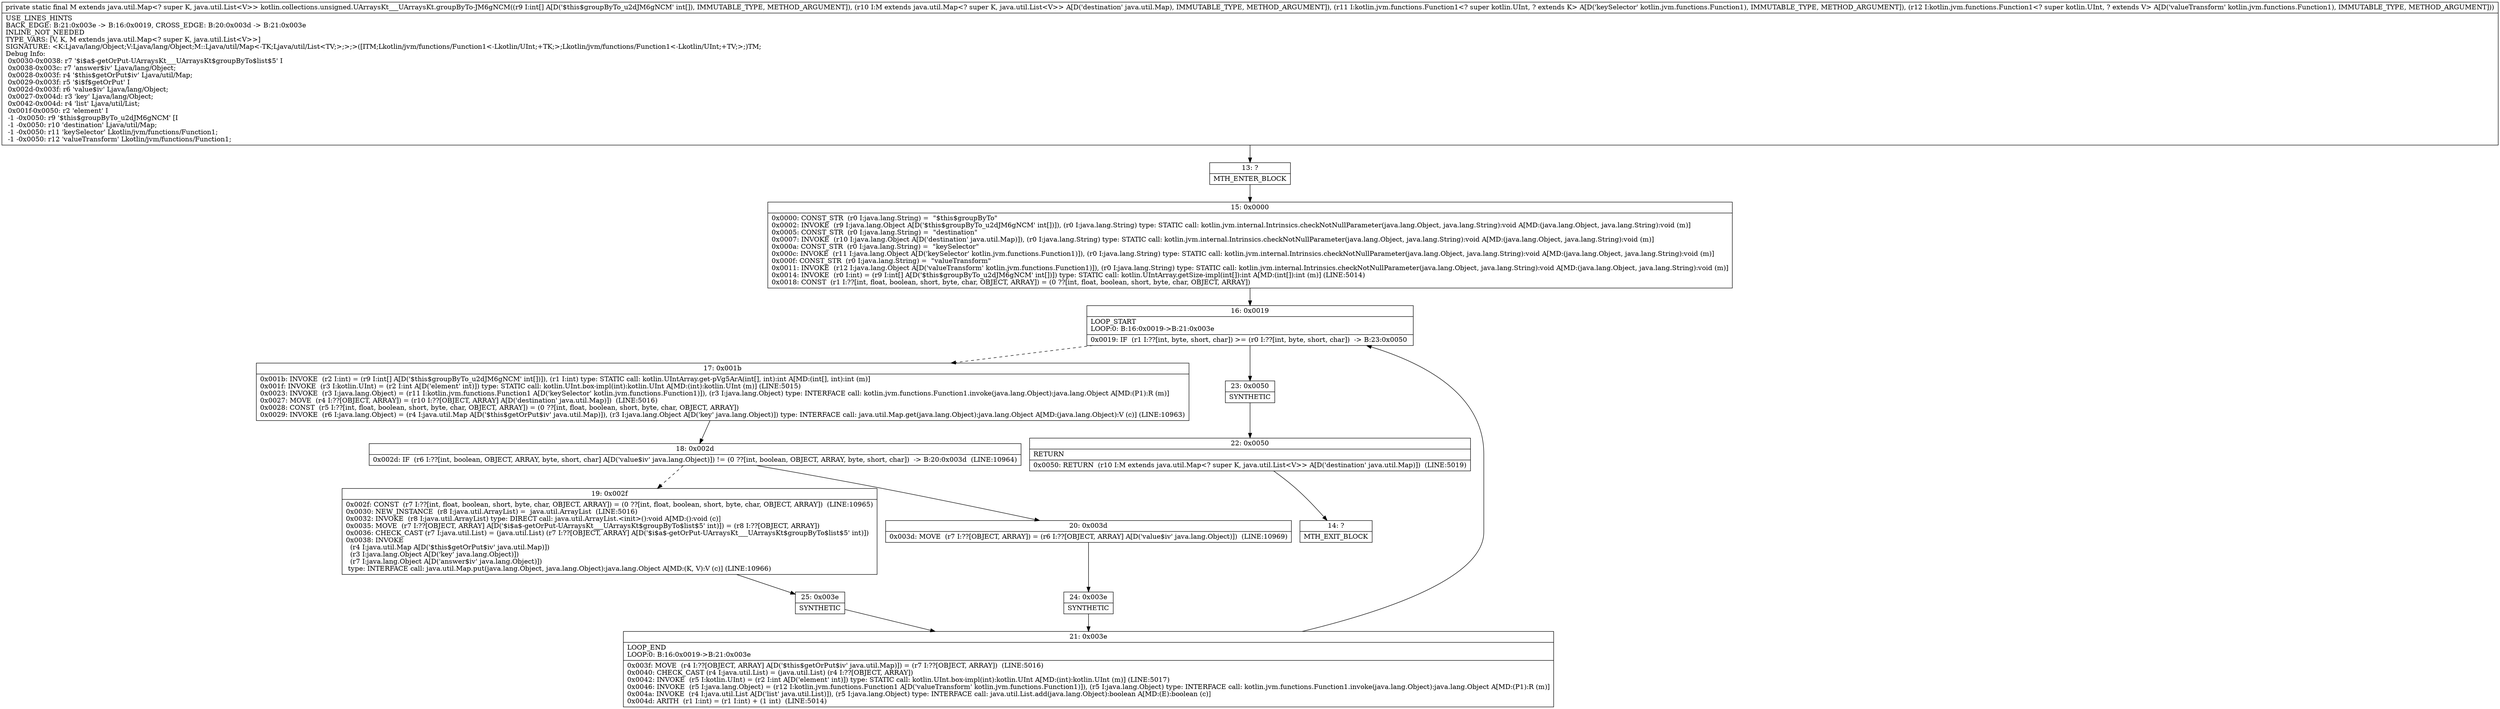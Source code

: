 digraph "CFG forkotlin.collections.unsigned.UArraysKt___UArraysKt.groupByTo\-JM6gNCM([ILjava\/util\/Map;Lkotlin\/jvm\/functions\/Function1;Lkotlin\/jvm\/functions\/Function1;)Ljava\/util\/Map;" {
Node_13 [shape=record,label="{13\:\ ?|MTH_ENTER_BLOCK\l}"];
Node_15 [shape=record,label="{15\:\ 0x0000|0x0000: CONST_STR  (r0 I:java.lang.String) =  \"$this$groupByTo\" \l0x0002: INVOKE  (r9 I:java.lang.Object A[D('$this$groupByTo_u2dJM6gNCM' int[])]), (r0 I:java.lang.String) type: STATIC call: kotlin.jvm.internal.Intrinsics.checkNotNullParameter(java.lang.Object, java.lang.String):void A[MD:(java.lang.Object, java.lang.String):void (m)]\l0x0005: CONST_STR  (r0 I:java.lang.String) =  \"destination\" \l0x0007: INVOKE  (r10 I:java.lang.Object A[D('destination' java.util.Map)]), (r0 I:java.lang.String) type: STATIC call: kotlin.jvm.internal.Intrinsics.checkNotNullParameter(java.lang.Object, java.lang.String):void A[MD:(java.lang.Object, java.lang.String):void (m)]\l0x000a: CONST_STR  (r0 I:java.lang.String) =  \"keySelector\" \l0x000c: INVOKE  (r11 I:java.lang.Object A[D('keySelector' kotlin.jvm.functions.Function1)]), (r0 I:java.lang.String) type: STATIC call: kotlin.jvm.internal.Intrinsics.checkNotNullParameter(java.lang.Object, java.lang.String):void A[MD:(java.lang.Object, java.lang.String):void (m)]\l0x000f: CONST_STR  (r0 I:java.lang.String) =  \"valueTransform\" \l0x0011: INVOKE  (r12 I:java.lang.Object A[D('valueTransform' kotlin.jvm.functions.Function1)]), (r0 I:java.lang.String) type: STATIC call: kotlin.jvm.internal.Intrinsics.checkNotNullParameter(java.lang.Object, java.lang.String):void A[MD:(java.lang.Object, java.lang.String):void (m)]\l0x0014: INVOKE  (r0 I:int) = (r9 I:int[] A[D('$this$groupByTo_u2dJM6gNCM' int[])]) type: STATIC call: kotlin.UIntArray.getSize\-impl(int[]):int A[MD:(int[]):int (m)] (LINE:5014)\l0x0018: CONST  (r1 I:??[int, float, boolean, short, byte, char, OBJECT, ARRAY]) = (0 ??[int, float, boolean, short, byte, char, OBJECT, ARRAY]) \l}"];
Node_16 [shape=record,label="{16\:\ 0x0019|LOOP_START\lLOOP:0: B:16:0x0019\-\>B:21:0x003e\l|0x0019: IF  (r1 I:??[int, byte, short, char]) \>= (r0 I:??[int, byte, short, char])  \-\> B:23:0x0050 \l}"];
Node_17 [shape=record,label="{17\:\ 0x001b|0x001b: INVOKE  (r2 I:int) = (r9 I:int[] A[D('$this$groupByTo_u2dJM6gNCM' int[])]), (r1 I:int) type: STATIC call: kotlin.UIntArray.get\-pVg5ArA(int[], int):int A[MD:(int[], int):int (m)]\l0x001f: INVOKE  (r3 I:kotlin.UInt) = (r2 I:int A[D('element' int)]) type: STATIC call: kotlin.UInt.box\-impl(int):kotlin.UInt A[MD:(int):kotlin.UInt (m)] (LINE:5015)\l0x0023: INVOKE  (r3 I:java.lang.Object) = (r11 I:kotlin.jvm.functions.Function1 A[D('keySelector' kotlin.jvm.functions.Function1)]), (r3 I:java.lang.Object) type: INTERFACE call: kotlin.jvm.functions.Function1.invoke(java.lang.Object):java.lang.Object A[MD:(P1):R (m)]\l0x0027: MOVE  (r4 I:??[OBJECT, ARRAY]) = (r10 I:??[OBJECT, ARRAY] A[D('destination' java.util.Map)])  (LINE:5016)\l0x0028: CONST  (r5 I:??[int, float, boolean, short, byte, char, OBJECT, ARRAY]) = (0 ??[int, float, boolean, short, byte, char, OBJECT, ARRAY]) \l0x0029: INVOKE  (r6 I:java.lang.Object) = (r4 I:java.util.Map A[D('$this$getOrPut$iv' java.util.Map)]), (r3 I:java.lang.Object A[D('key' java.lang.Object)]) type: INTERFACE call: java.util.Map.get(java.lang.Object):java.lang.Object A[MD:(java.lang.Object):V (c)] (LINE:10963)\l}"];
Node_18 [shape=record,label="{18\:\ 0x002d|0x002d: IF  (r6 I:??[int, boolean, OBJECT, ARRAY, byte, short, char] A[D('value$iv' java.lang.Object)]) != (0 ??[int, boolean, OBJECT, ARRAY, byte, short, char])  \-\> B:20:0x003d  (LINE:10964)\l}"];
Node_19 [shape=record,label="{19\:\ 0x002f|0x002f: CONST  (r7 I:??[int, float, boolean, short, byte, char, OBJECT, ARRAY]) = (0 ??[int, float, boolean, short, byte, char, OBJECT, ARRAY])  (LINE:10965)\l0x0030: NEW_INSTANCE  (r8 I:java.util.ArrayList) =  java.util.ArrayList  (LINE:5016)\l0x0032: INVOKE  (r8 I:java.util.ArrayList) type: DIRECT call: java.util.ArrayList.\<init\>():void A[MD:():void (c)]\l0x0035: MOVE  (r7 I:??[OBJECT, ARRAY] A[D('$i$a$\-getOrPut\-UArraysKt___UArraysKt$groupByTo$list$5' int)]) = (r8 I:??[OBJECT, ARRAY]) \l0x0036: CHECK_CAST (r7 I:java.util.List) = (java.util.List) (r7 I:??[OBJECT, ARRAY] A[D('$i$a$\-getOrPut\-UArraysKt___UArraysKt$groupByTo$list$5' int)]) \l0x0038: INVOKE  \l  (r4 I:java.util.Map A[D('$this$getOrPut$iv' java.util.Map)])\l  (r3 I:java.lang.Object A[D('key' java.lang.Object)])\l  (r7 I:java.lang.Object A[D('answer$iv' java.lang.Object)])\l type: INTERFACE call: java.util.Map.put(java.lang.Object, java.lang.Object):java.lang.Object A[MD:(K, V):V (c)] (LINE:10966)\l}"];
Node_25 [shape=record,label="{25\:\ 0x003e|SYNTHETIC\l}"];
Node_21 [shape=record,label="{21\:\ 0x003e|LOOP_END\lLOOP:0: B:16:0x0019\-\>B:21:0x003e\l|0x003f: MOVE  (r4 I:??[OBJECT, ARRAY] A[D('$this$getOrPut$iv' java.util.Map)]) = (r7 I:??[OBJECT, ARRAY])  (LINE:5016)\l0x0040: CHECK_CAST (r4 I:java.util.List) = (java.util.List) (r4 I:??[OBJECT, ARRAY]) \l0x0042: INVOKE  (r5 I:kotlin.UInt) = (r2 I:int A[D('element' int)]) type: STATIC call: kotlin.UInt.box\-impl(int):kotlin.UInt A[MD:(int):kotlin.UInt (m)] (LINE:5017)\l0x0046: INVOKE  (r5 I:java.lang.Object) = (r12 I:kotlin.jvm.functions.Function1 A[D('valueTransform' kotlin.jvm.functions.Function1)]), (r5 I:java.lang.Object) type: INTERFACE call: kotlin.jvm.functions.Function1.invoke(java.lang.Object):java.lang.Object A[MD:(P1):R (m)]\l0x004a: INVOKE  (r4 I:java.util.List A[D('list' java.util.List)]), (r5 I:java.lang.Object) type: INTERFACE call: java.util.List.add(java.lang.Object):boolean A[MD:(E):boolean (c)]\l0x004d: ARITH  (r1 I:int) = (r1 I:int) + (1 int)  (LINE:5014)\l}"];
Node_20 [shape=record,label="{20\:\ 0x003d|0x003d: MOVE  (r7 I:??[OBJECT, ARRAY]) = (r6 I:??[OBJECT, ARRAY] A[D('value$iv' java.lang.Object)])  (LINE:10969)\l}"];
Node_24 [shape=record,label="{24\:\ 0x003e|SYNTHETIC\l}"];
Node_23 [shape=record,label="{23\:\ 0x0050|SYNTHETIC\l}"];
Node_22 [shape=record,label="{22\:\ 0x0050|RETURN\l|0x0050: RETURN  (r10 I:M extends java.util.Map\<? super K, java.util.List\<V\>\> A[D('destination' java.util.Map)])  (LINE:5019)\l}"];
Node_14 [shape=record,label="{14\:\ ?|MTH_EXIT_BLOCK\l}"];
MethodNode[shape=record,label="{private static final M extends java.util.Map\<? super K, java.util.List\<V\>\> kotlin.collections.unsigned.UArraysKt___UArraysKt.groupByTo\-JM6gNCM((r9 I:int[] A[D('$this$groupByTo_u2dJM6gNCM' int[]), IMMUTABLE_TYPE, METHOD_ARGUMENT]), (r10 I:M extends java.util.Map\<? super K, java.util.List\<V\>\> A[D('destination' java.util.Map), IMMUTABLE_TYPE, METHOD_ARGUMENT]), (r11 I:kotlin.jvm.functions.Function1\<? super kotlin.UInt, ? extends K\> A[D('keySelector' kotlin.jvm.functions.Function1), IMMUTABLE_TYPE, METHOD_ARGUMENT]), (r12 I:kotlin.jvm.functions.Function1\<? super kotlin.UInt, ? extends V\> A[D('valueTransform' kotlin.jvm.functions.Function1), IMMUTABLE_TYPE, METHOD_ARGUMENT]))  | USE_LINES_HINTS\lBACK_EDGE: B:21:0x003e \-\> B:16:0x0019, CROSS_EDGE: B:20:0x003d \-\> B:21:0x003e\lINLINE_NOT_NEEDED\lTYPE_VARS: [V, K, M extends java.util.Map\<? super K, java.util.List\<V\>\>]\lSIGNATURE: \<K:Ljava\/lang\/Object;V:Ljava\/lang\/Object;M::Ljava\/util\/Map\<\-TK;Ljava\/util\/List\<TV;\>;\>;\>([ITM;Lkotlin\/jvm\/functions\/Function1\<\-Lkotlin\/UInt;+TK;\>;Lkotlin\/jvm\/functions\/Function1\<\-Lkotlin\/UInt;+TV;\>;)TM;\lDebug Info:\l  0x0030\-0x0038: r7 '$i$a$\-getOrPut\-UArraysKt___UArraysKt$groupByTo$list$5' I\l  0x0038\-0x003c: r7 'answer$iv' Ljava\/lang\/Object;\l  0x0028\-0x003f: r4 '$this$getOrPut$iv' Ljava\/util\/Map;\l  0x0029\-0x003f: r5 '$i$f$getOrPut' I\l  0x002d\-0x003f: r6 'value$iv' Ljava\/lang\/Object;\l  0x0027\-0x004d: r3 'key' Ljava\/lang\/Object;\l  0x0042\-0x004d: r4 'list' Ljava\/util\/List;\l  0x001f\-0x0050: r2 'element' I\l  \-1 \-0x0050: r9 '$this$groupByTo_u2dJM6gNCM' [I\l  \-1 \-0x0050: r10 'destination' Ljava\/util\/Map;\l  \-1 \-0x0050: r11 'keySelector' Lkotlin\/jvm\/functions\/Function1;\l  \-1 \-0x0050: r12 'valueTransform' Lkotlin\/jvm\/functions\/Function1;\l}"];
MethodNode -> Node_13;Node_13 -> Node_15;
Node_15 -> Node_16;
Node_16 -> Node_17[style=dashed];
Node_16 -> Node_23;
Node_17 -> Node_18;
Node_18 -> Node_19[style=dashed];
Node_18 -> Node_20;
Node_19 -> Node_25;
Node_25 -> Node_21;
Node_21 -> Node_16;
Node_20 -> Node_24;
Node_24 -> Node_21;
Node_23 -> Node_22;
Node_22 -> Node_14;
}

